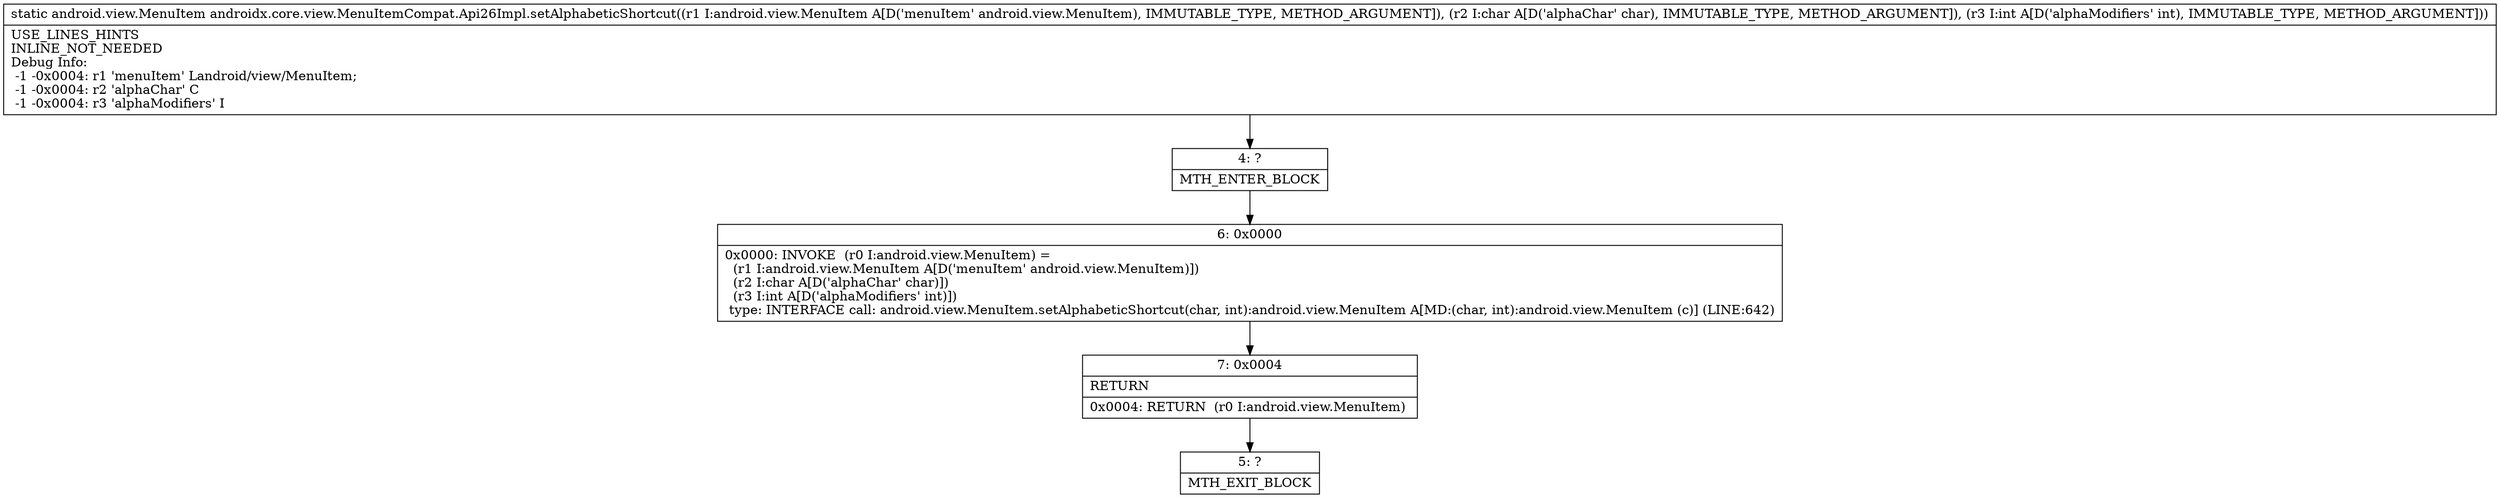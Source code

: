 digraph "CFG forandroidx.core.view.MenuItemCompat.Api26Impl.setAlphabeticShortcut(Landroid\/view\/MenuItem;CI)Landroid\/view\/MenuItem;" {
Node_4 [shape=record,label="{4\:\ ?|MTH_ENTER_BLOCK\l}"];
Node_6 [shape=record,label="{6\:\ 0x0000|0x0000: INVOKE  (r0 I:android.view.MenuItem) = \l  (r1 I:android.view.MenuItem A[D('menuItem' android.view.MenuItem)])\l  (r2 I:char A[D('alphaChar' char)])\l  (r3 I:int A[D('alphaModifiers' int)])\l type: INTERFACE call: android.view.MenuItem.setAlphabeticShortcut(char, int):android.view.MenuItem A[MD:(char, int):android.view.MenuItem (c)] (LINE:642)\l}"];
Node_7 [shape=record,label="{7\:\ 0x0004|RETURN\l|0x0004: RETURN  (r0 I:android.view.MenuItem) \l}"];
Node_5 [shape=record,label="{5\:\ ?|MTH_EXIT_BLOCK\l}"];
MethodNode[shape=record,label="{static android.view.MenuItem androidx.core.view.MenuItemCompat.Api26Impl.setAlphabeticShortcut((r1 I:android.view.MenuItem A[D('menuItem' android.view.MenuItem), IMMUTABLE_TYPE, METHOD_ARGUMENT]), (r2 I:char A[D('alphaChar' char), IMMUTABLE_TYPE, METHOD_ARGUMENT]), (r3 I:int A[D('alphaModifiers' int), IMMUTABLE_TYPE, METHOD_ARGUMENT]))  | USE_LINES_HINTS\lINLINE_NOT_NEEDED\lDebug Info:\l  \-1 \-0x0004: r1 'menuItem' Landroid\/view\/MenuItem;\l  \-1 \-0x0004: r2 'alphaChar' C\l  \-1 \-0x0004: r3 'alphaModifiers' I\l}"];
MethodNode -> Node_4;Node_4 -> Node_6;
Node_6 -> Node_7;
Node_7 -> Node_5;
}


